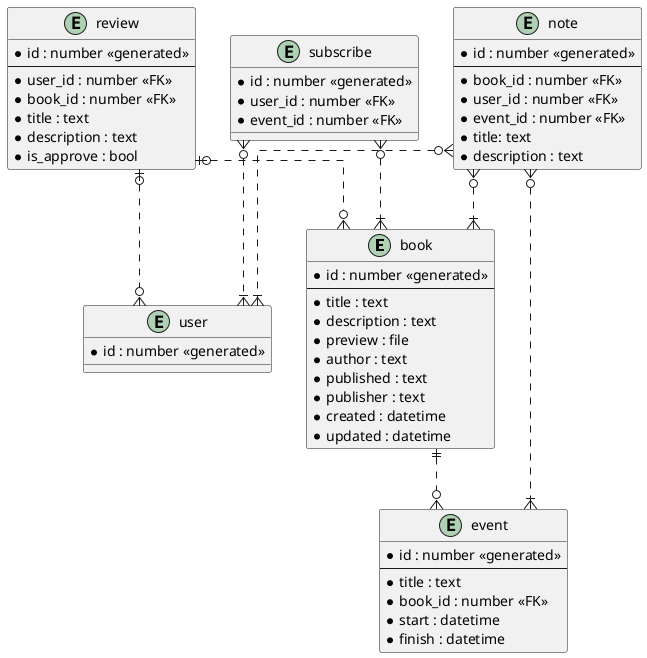 @startuml

' hide the spot
' hide circle

' avoid problems with angled crows feet
skinparam linetype ortho

entity "book" as book {
  *id : number <<generated>>
  --
  *title : text
  *description : text
  *preview : file
  *author : text
  *published : text
  *publisher : text
  *created : datetime
  *updated : datetime
}

entity "user" as user {
    *id : number <<generated>>
}

entity "event" as event {
  *id : number <<generated>>
  --
  *title : text
  *book_id : number <<FK>>
  *start : datetime
  *finish : datetime
}

entity "subscribe" as subscribe {
    *id : number <<generated>>
    *user_id : number <<FK>>
    *event_id : number <<FK>>
}

entity "note" as note {
  *id : number <<generated>>
  --
  *book_id : number <<FK>>
  *user_id : number <<FK>>
  *event_id : number <<FK>>
  *title: text
  *description : text
}

entity "review" as review {
  *id : number <<generated>>
  --
  *user_id : number <<FK>>
  *book_id : number <<FK>>
  *title : text
  *description : text
  *is_approve : bool
}

book ||..o{ event

subscribe }o..|{ user
subscribe }o..|{ book

note }o..|{ book
note }o..|{ user
note }o..|{ event

review |o..o{ book
review |o..o{ user

@enduml
